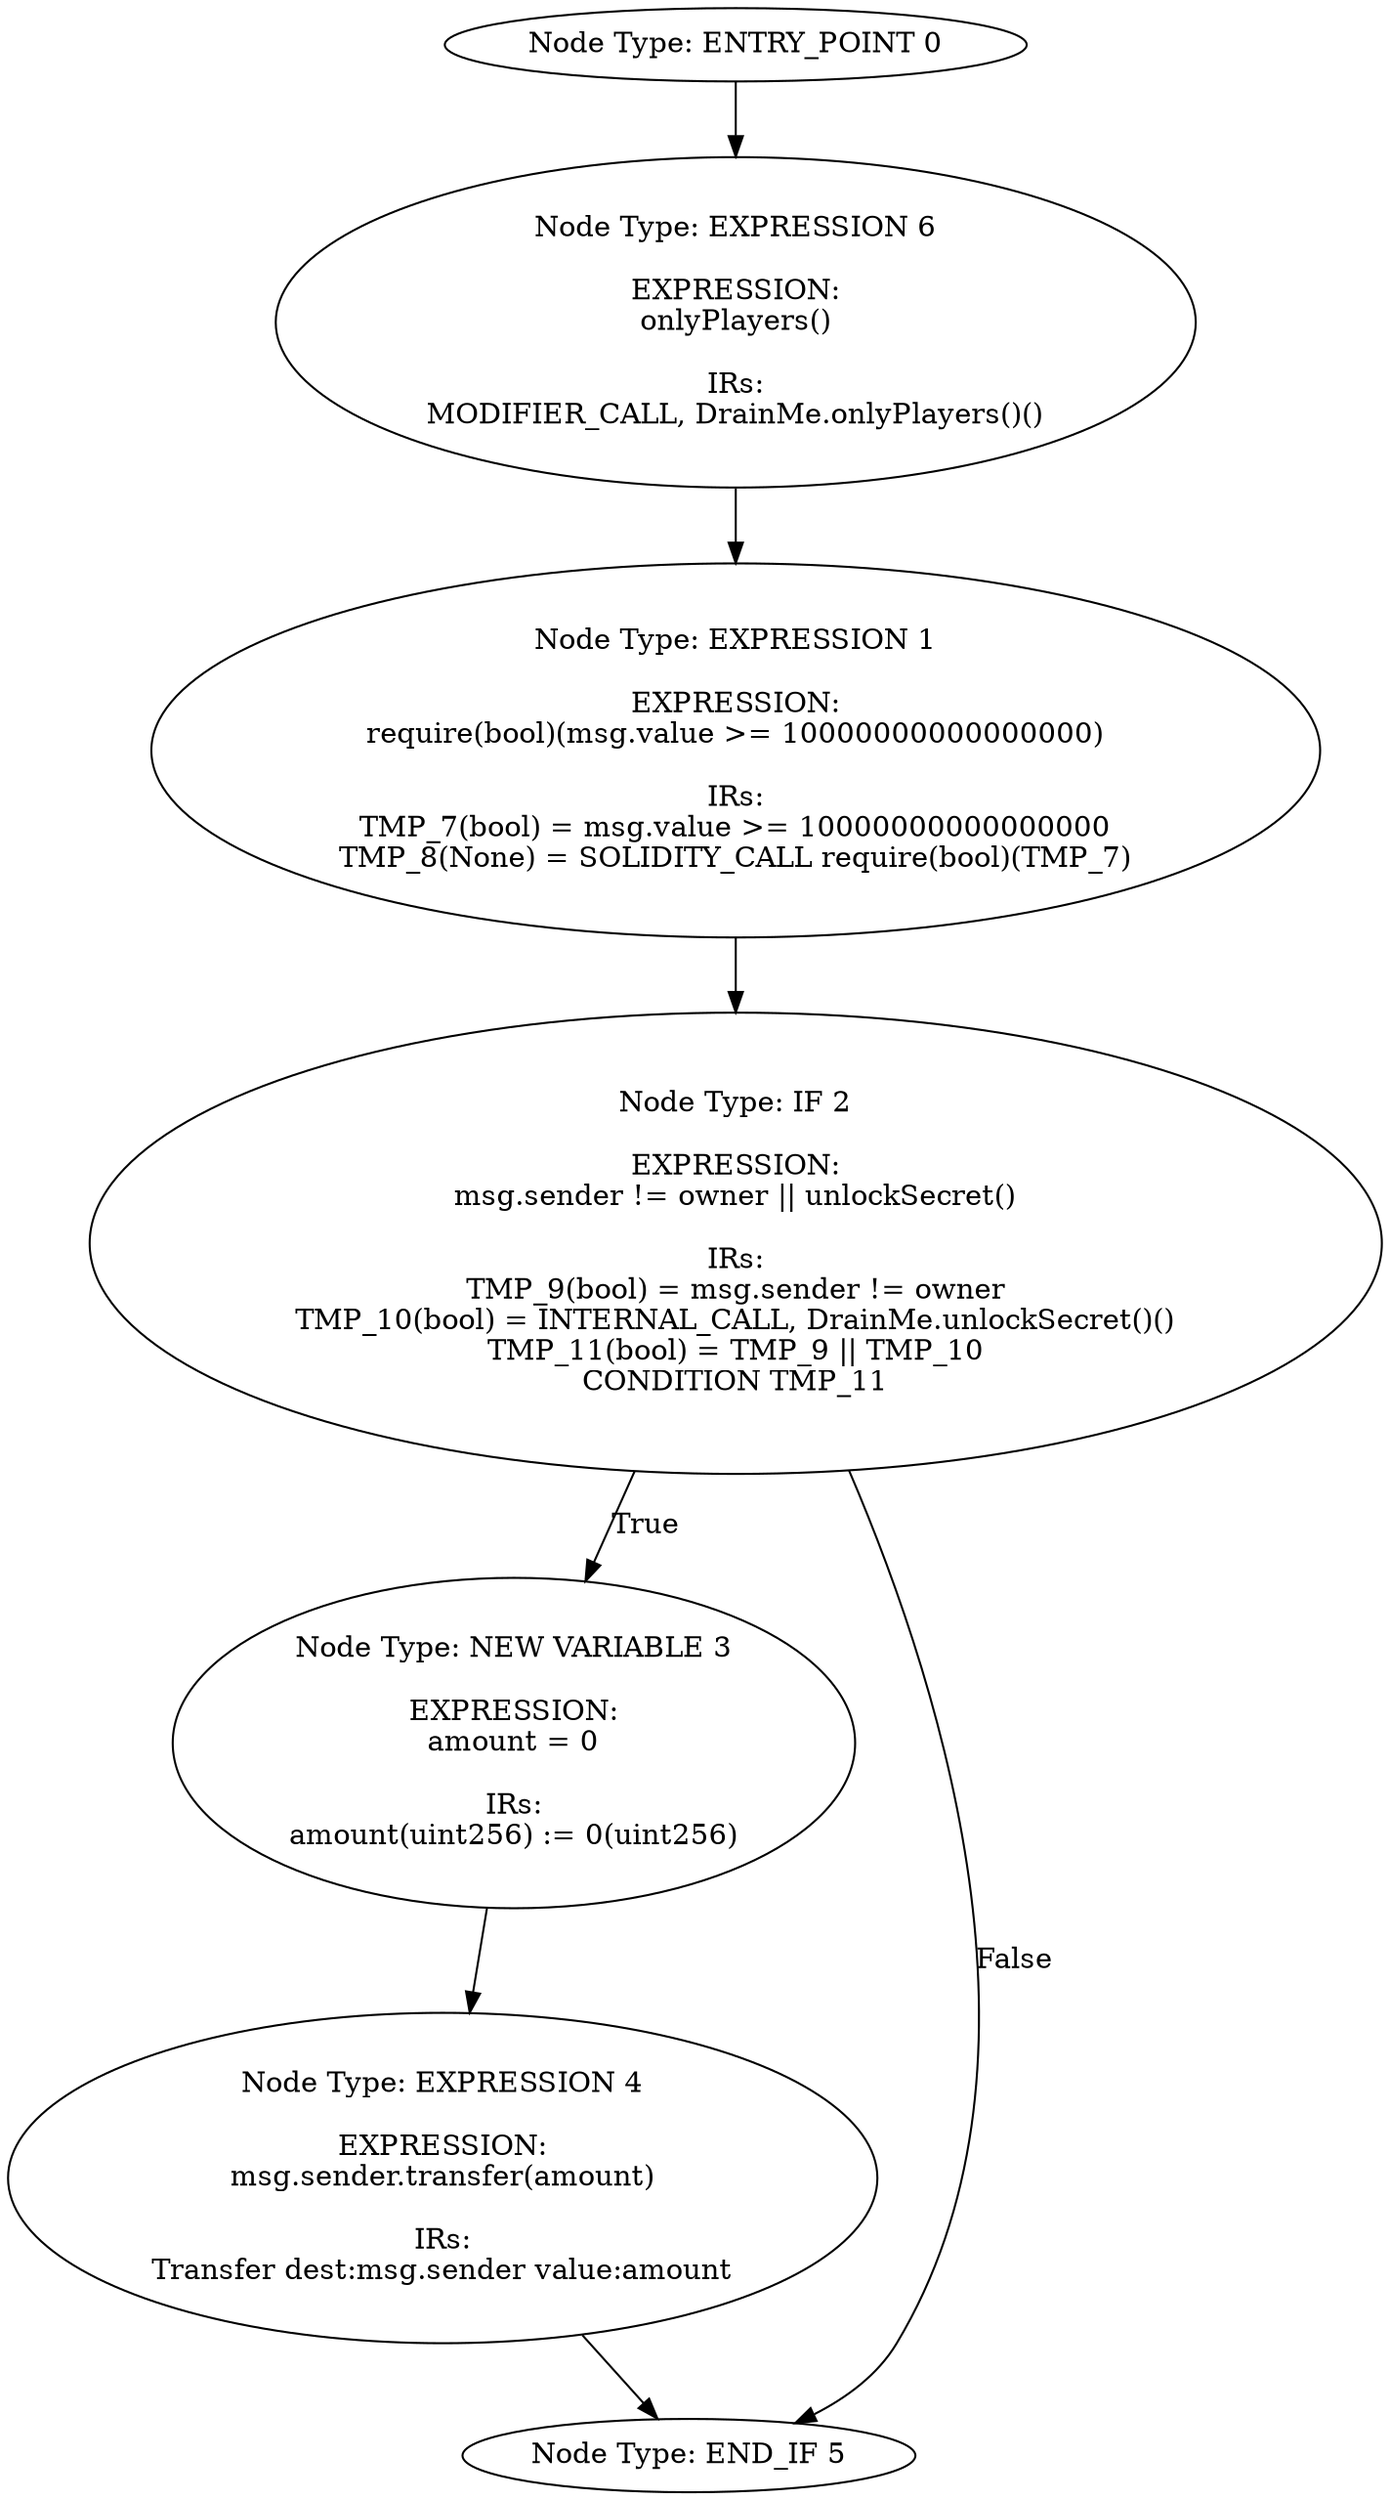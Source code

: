 digraph{
0[label="Node Type: ENTRY_POINT 0
"];
0->6;
1[label="Node Type: EXPRESSION 1

EXPRESSION:
require(bool)(msg.value >= 10000000000000000)

IRs:
TMP_7(bool) = msg.value >= 10000000000000000
TMP_8(None) = SOLIDITY_CALL require(bool)(TMP_7)"];
1->2;
2[label="Node Type: IF 2

EXPRESSION:
msg.sender != owner || unlockSecret()

IRs:
TMP_9(bool) = msg.sender != owner
TMP_10(bool) = INTERNAL_CALL, DrainMe.unlockSecret()()
TMP_11(bool) = TMP_9 || TMP_10
CONDITION TMP_11"];
2->3[label="True"];
2->5[label="False"];
3[label="Node Type: NEW VARIABLE 3

EXPRESSION:
amount = 0

IRs:
amount(uint256) := 0(uint256)"];
3->4;
4[label="Node Type: EXPRESSION 4

EXPRESSION:
msg.sender.transfer(amount)

IRs:
Transfer dest:msg.sender value:amount"];
4->5;
5[label="Node Type: END_IF 5
"];
6[label="Node Type: EXPRESSION 6

EXPRESSION:
onlyPlayers()

IRs:
MODIFIER_CALL, DrainMe.onlyPlayers()()"];
6->1;
}
